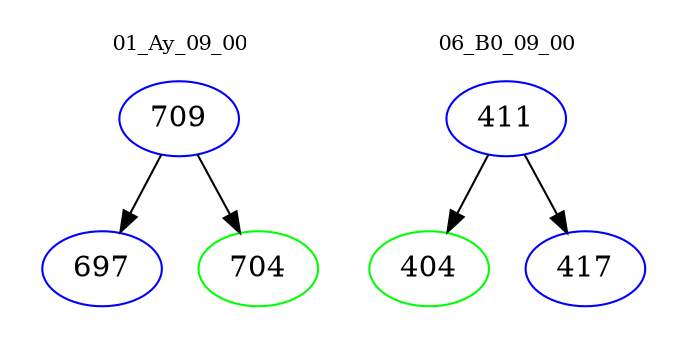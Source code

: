 digraph{
subgraph cluster_0 {
color = white
label = "01_Ay_09_00";
fontsize=10;
T0_709 [label="709", color="blue"]
T0_709 -> T0_697 [color="black"]
T0_697 [label="697", color="blue"]
T0_709 -> T0_704 [color="black"]
T0_704 [label="704", color="green"]
}
subgraph cluster_1 {
color = white
label = "06_B0_09_00";
fontsize=10;
T1_411 [label="411", color="blue"]
T1_411 -> T1_404 [color="black"]
T1_404 [label="404", color="green"]
T1_411 -> T1_417 [color="black"]
T1_417 [label="417", color="blue"]
}
}
